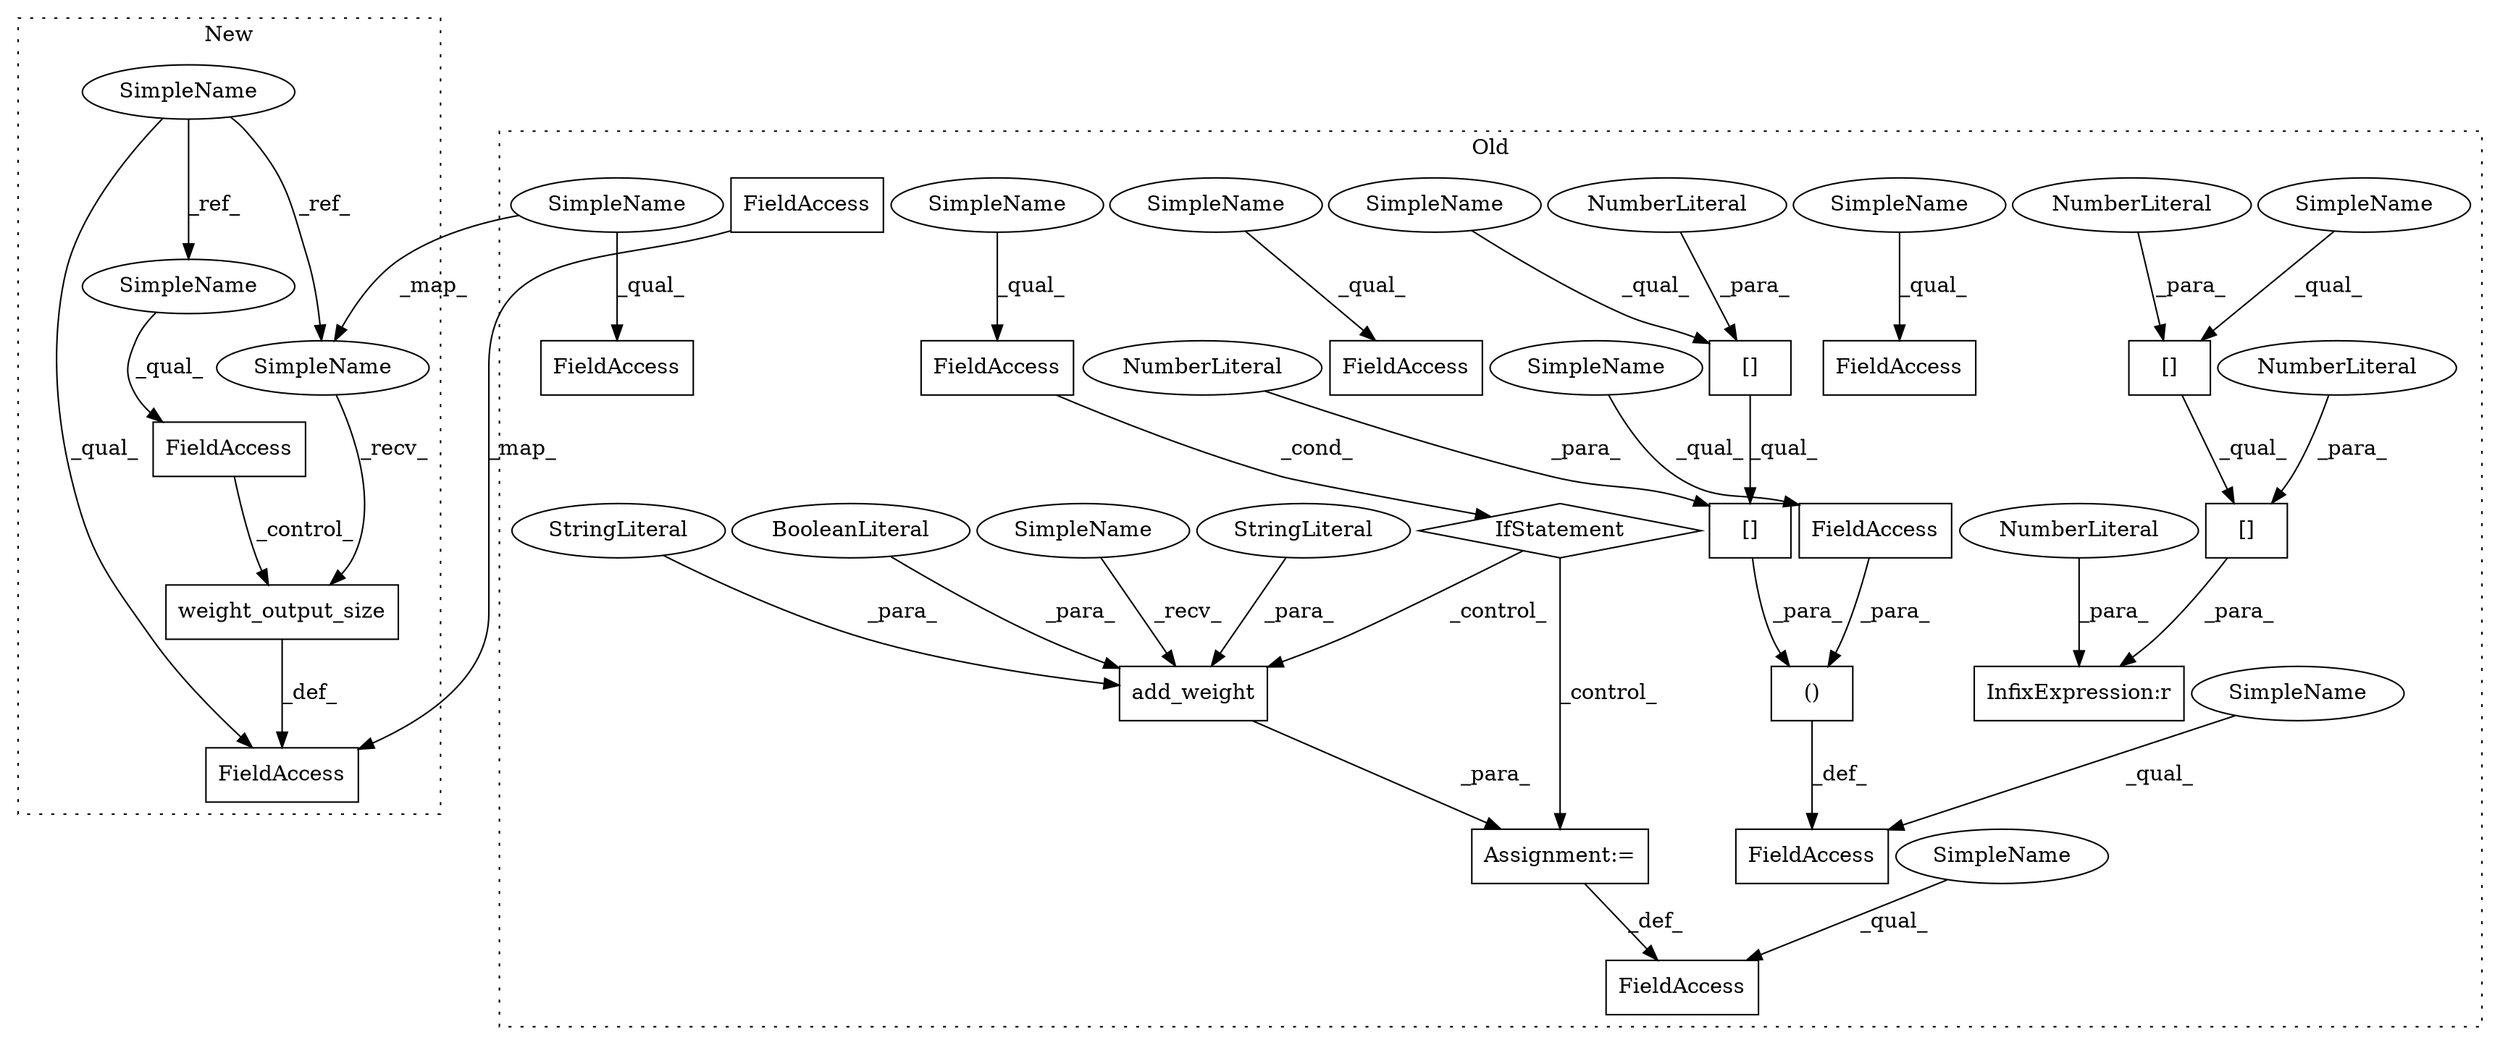 digraph G {
subgraph cluster0 {
1 [label="[]" a="2" s="2995,3011" l="15,1" shape="box"];
3 [label="()" a="106" s="2995" l="50" shape="box"];
4 [label="[]" a="2" s="2995,3008" l="12,1" shape="box"];
5 [label="NumberLiteral" a="34" s="3007" l="1" shape="ellipse"];
6 [label="NumberLiteral" a="34" s="3010" l="1" shape="ellipse"];
7 [label="[]" a="2" s="2750,2763" l="12,1" shape="box"];
8 [label="NumberLiteral" a="34" s="2762" l="1" shape="ellipse"];
9 [label="[]" a="2" s="2750,2766" l="15,1" shape="box"];
10 [label="InfixExpression:r" a="27" s="2767" l="3" shape="box"];
11 [label="NumberLiteral" a="34" s="2765" l="1" shape="ellipse"];
12 [label="NumberLiteral" a="34" s="2770" l="1" shape="ellipse"];
14 [label="FieldAccess" a="22" s="2953" l="11" shape="box"];
16 [label="FieldAccess" a="22" s="3146" l="15" shape="box"];
17 [label="add_weight" a="32" s="3118,3175" l="11,1" shape="box"];
18 [label="FieldAccess" a="22" s="2879" l="17" shape="box"];
19 [label="FieldAccess" a="22" s="2857" l="20" shape="box"];
20 [label="FieldAccess" a="22" s="3025" l="20" shape="box"];
21 [label="FieldAccess" a="22" s="3103" l="9" shape="box"];
22 [label="FieldAccess" a="22" s="3080" l="13" shape="box"];
23 [label="BooleanLiteral" a="9" s="3171" l="4" shape="ellipse"];
24 [label="IfStatement" a="25" s="3076,3093" l="4,2" shape="diamond"];
25 [label="Assignment:=" a="7" s="3112" l="1" shape="box"];
26 [label="StringLiteral" a="45" s="3129" l="6" shape="ellipse"];
27 [label="StringLiteral" a="45" s="3163" l="7" shape="ellipse"];
28 [label="FieldAccess" a="22" s="2781" l="12" shape="box"];
32 [label="SimpleName" a="42" s="3146" l="4" shape="ellipse"];
33 [label="SimpleName" a="42" s="2953" l="4" shape="ellipse"];
34 [label="SimpleName" a="42" s="3025" l="4" shape="ellipse"];
35 [label="SimpleName" a="42" s="2879" l="4" shape="ellipse"];
36 [label="SimpleName" a="42" s="3103" l="4" shape="ellipse"];
37 [label="SimpleName" a="42" s="2857" l="4" shape="ellipse"];
38 [label="SimpleName" a="42" s="3113" l="4" shape="ellipse"];
39 [label="SimpleName" a="42" s="3080" l="4" shape="ellipse"];
40 [label="SimpleName" a="42" s="2995" l="11" shape="ellipse"];
41 [label="SimpleName" a="42" s="2750" l="11" shape="ellipse"];
label = "Old";
style="dotted";
}
subgraph cluster1 {
2 [label="weight_output_size" a="32" s="3888" l="20" shape="box"];
13 [label="FieldAccess" a="22" s="3738" l="20" shape="box"];
15 [label="SimpleName" a="42" s="3673" l="4" shape="ellipse"];
29 [label="FieldAccess" a="22" s="3807" l="12" shape="box"];
30 [label="SimpleName" a="42" s="3883" l="4" shape="ellipse"];
31 [label="SimpleName" a="42" s="3738" l="4" shape="ellipse"];
label = "New";
style="dotted";
}
1 -> 3 [label="_para_"];
2 -> 29 [label="_def_"];
3 -> 14 [label="_def_"];
4 -> 1 [label="_qual_"];
5 -> 4 [label="_para_"];
6 -> 1 [label="_para_"];
7 -> 9 [label="_qual_"];
8 -> 7 [label="_para_"];
9 -> 10 [label="_para_"];
11 -> 9 [label="_para_"];
12 -> 10 [label="_para_"];
13 -> 2 [label="_control_"];
15 -> 31 [label="_ref_"];
15 -> 29 [label="_qual_"];
15 -> 30 [label="_ref_"];
17 -> 25 [label="_para_"];
20 -> 3 [label="_para_"];
22 -> 24 [label="_cond_"];
23 -> 17 [label="_para_"];
24 -> 17 [label="_control_"];
24 -> 25 [label="_control_"];
25 -> 21 [label="_def_"];
26 -> 17 [label="_para_"];
27 -> 17 [label="_para_"];
28 -> 29 [label="_map_"];
30 -> 2 [label="_recv_"];
31 -> 13 [label="_qual_"];
32 -> 16 [label="_qual_"];
33 -> 14 [label="_qual_"];
34 -> 20 [label="_qual_"];
35 -> 18 [label="_qual_"];
36 -> 21 [label="_qual_"];
37 -> 30 [label="_map_"];
37 -> 19 [label="_qual_"];
38 -> 17 [label="_recv_"];
39 -> 22 [label="_qual_"];
40 -> 4 [label="_qual_"];
41 -> 7 [label="_qual_"];
}